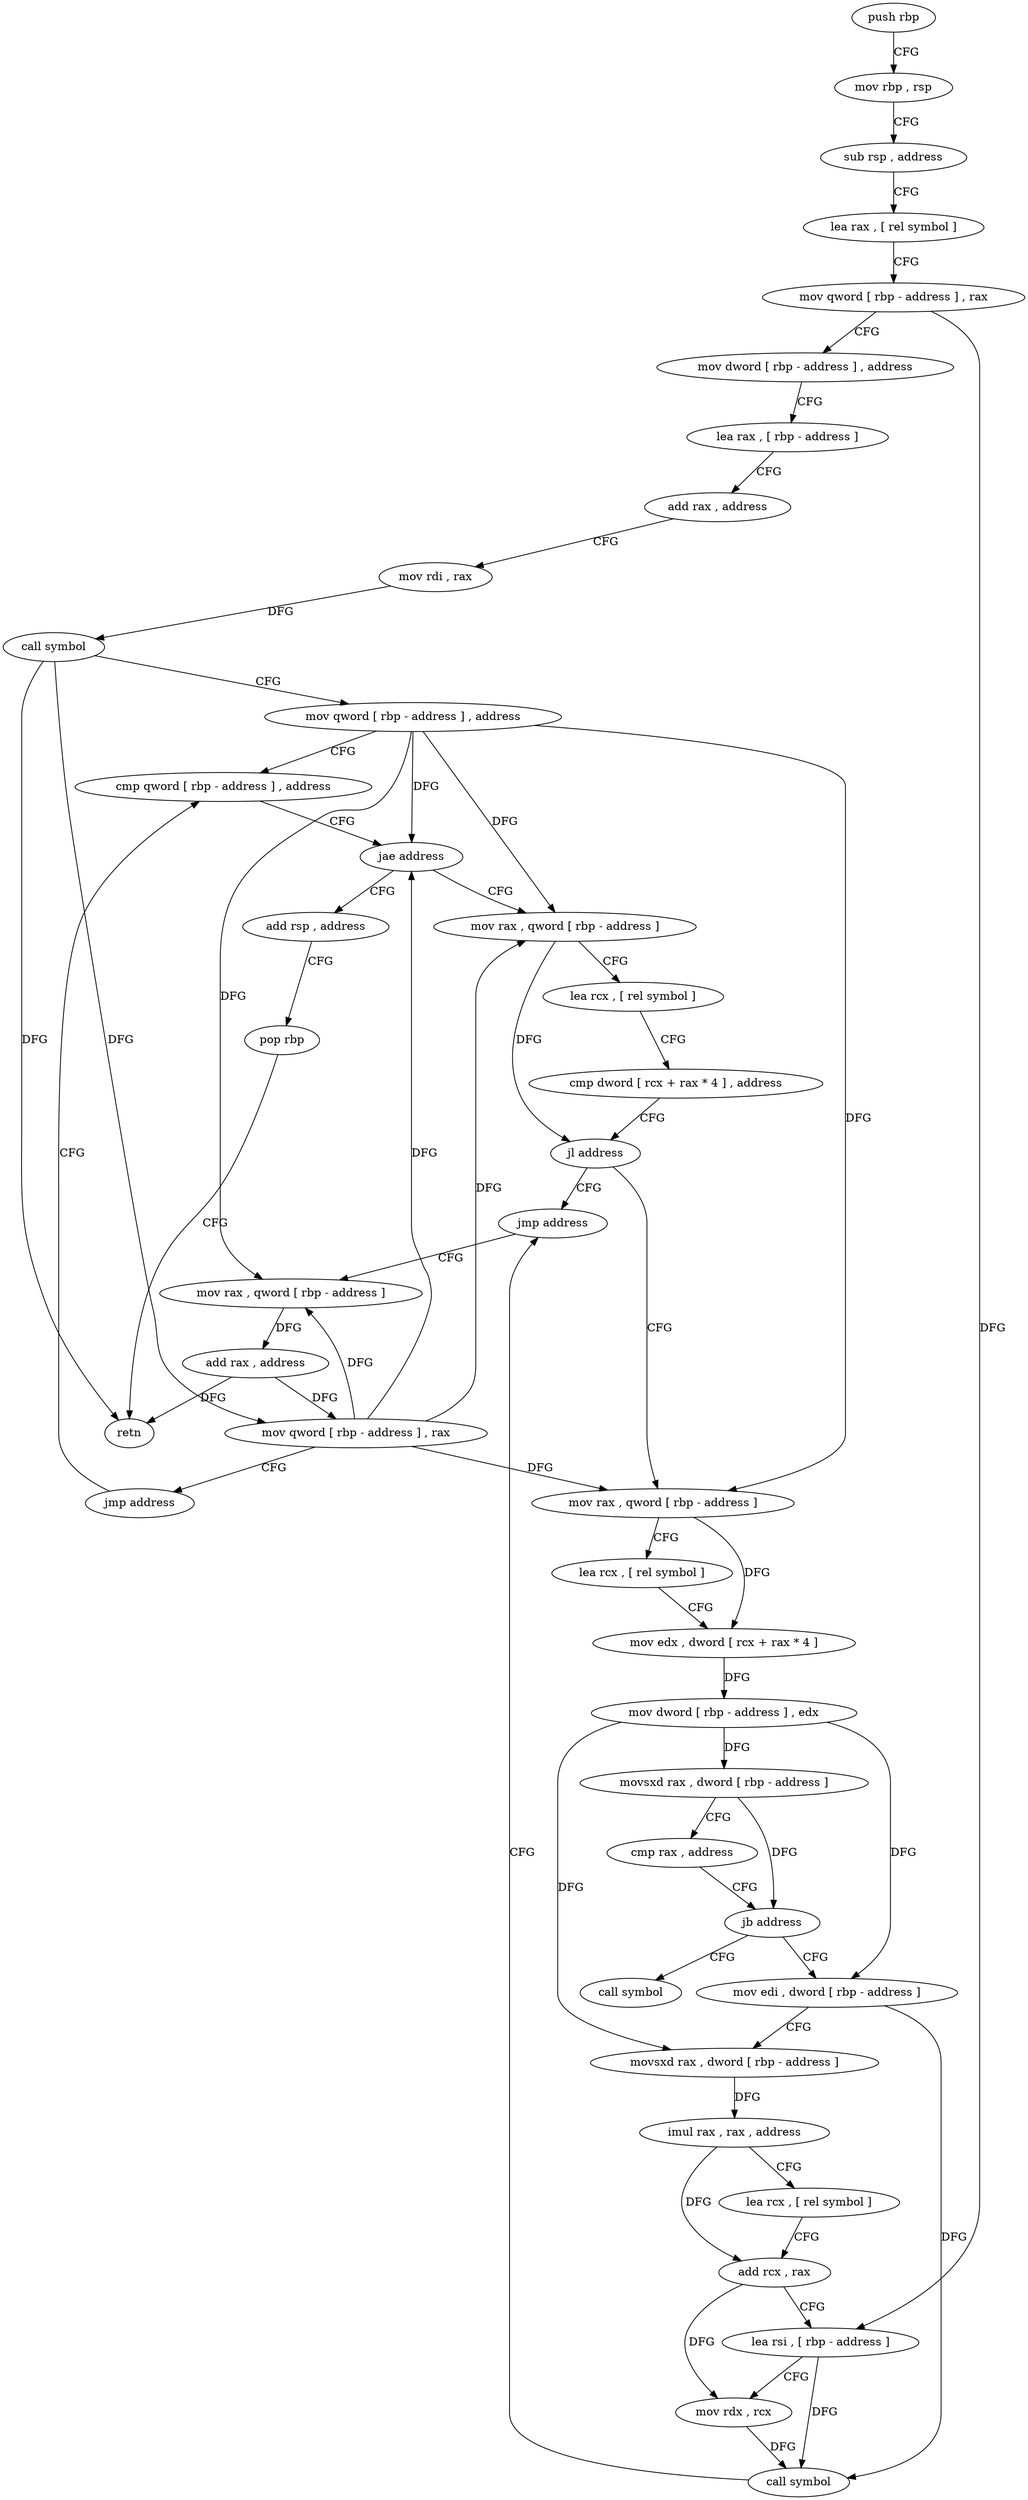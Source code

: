 digraph "func" {
"235840" [label = "push rbp" ]
"235841" [label = "mov rbp , rsp" ]
"235844" [label = "sub rsp , address" ]
"235851" [label = "lea rax , [ rel symbol ]" ]
"235858" [label = "mov qword [ rbp - address ] , rax" ]
"235865" [label = "mov dword [ rbp - address ] , address" ]
"235872" [label = "lea rax , [ rbp - address ]" ]
"235879" [label = "add rax , address" ]
"235885" [label = "mov rdi , rax" ]
"235888" [label = "call symbol" ]
"235893" [label = "mov qword [ rbp - address ] , address" ]
"235901" [label = "cmp qword [ rbp - address ] , address" ]
"236044" [label = "add rsp , address" ]
"236051" [label = "pop rbp" ]
"236052" [label = "retn" ]
"235912" [label = "mov rax , qword [ rbp - address ]" ]
"235916" [label = "lea rcx , [ rel symbol ]" ]
"235923" [label = "cmp dword [ rcx + rax * 4 ] , address" ]
"235927" [label = "jl address" ]
"236020" [label = "jmp address" ]
"235933" [label = "mov rax , qword [ rbp - address ]" ]
"236025" [label = "mov rax , qword [ rbp - address ]" ]
"235937" [label = "lea rcx , [ rel symbol ]" ]
"235944" [label = "mov edx , dword [ rcx + rax * 4 ]" ]
"235947" [label = "mov dword [ rbp - address ] , edx" ]
"235953" [label = "movsxd rax , dword [ rbp - address ]" ]
"235960" [label = "cmp rax , address" ]
"235964" [label = "jb address" ]
"235975" [label = "mov edi , dword [ rbp - address ]" ]
"235970" [label = "call symbol" ]
"236029" [label = "add rax , address" ]
"236035" [label = "mov qword [ rbp - address ] , rax" ]
"236039" [label = "jmp address" ]
"235981" [label = "movsxd rax , dword [ rbp - address ]" ]
"235988" [label = "imul rax , rax , address" ]
"235995" [label = "lea rcx , [ rel symbol ]" ]
"236002" [label = "add rcx , rax" ]
"236005" [label = "lea rsi , [ rbp - address ]" ]
"236012" [label = "mov rdx , rcx" ]
"236015" [label = "call symbol" ]
"235906" [label = "jae address" ]
"235840" -> "235841" [ label = "CFG" ]
"235841" -> "235844" [ label = "CFG" ]
"235844" -> "235851" [ label = "CFG" ]
"235851" -> "235858" [ label = "CFG" ]
"235858" -> "235865" [ label = "CFG" ]
"235858" -> "236005" [ label = "DFG" ]
"235865" -> "235872" [ label = "CFG" ]
"235872" -> "235879" [ label = "CFG" ]
"235879" -> "235885" [ label = "CFG" ]
"235885" -> "235888" [ label = "DFG" ]
"235888" -> "235893" [ label = "CFG" ]
"235888" -> "236052" [ label = "DFG" ]
"235888" -> "236035" [ label = "DFG" ]
"235893" -> "235901" [ label = "CFG" ]
"235893" -> "235906" [ label = "DFG" ]
"235893" -> "235912" [ label = "DFG" ]
"235893" -> "235933" [ label = "DFG" ]
"235893" -> "236025" [ label = "DFG" ]
"235901" -> "235906" [ label = "CFG" ]
"236044" -> "236051" [ label = "CFG" ]
"236051" -> "236052" [ label = "CFG" ]
"235912" -> "235916" [ label = "CFG" ]
"235912" -> "235927" [ label = "DFG" ]
"235916" -> "235923" [ label = "CFG" ]
"235923" -> "235927" [ label = "CFG" ]
"235927" -> "236020" [ label = "CFG" ]
"235927" -> "235933" [ label = "CFG" ]
"236020" -> "236025" [ label = "CFG" ]
"235933" -> "235937" [ label = "CFG" ]
"235933" -> "235944" [ label = "DFG" ]
"236025" -> "236029" [ label = "DFG" ]
"235937" -> "235944" [ label = "CFG" ]
"235944" -> "235947" [ label = "DFG" ]
"235947" -> "235953" [ label = "DFG" ]
"235947" -> "235975" [ label = "DFG" ]
"235947" -> "235981" [ label = "DFG" ]
"235953" -> "235960" [ label = "CFG" ]
"235953" -> "235964" [ label = "DFG" ]
"235960" -> "235964" [ label = "CFG" ]
"235964" -> "235975" [ label = "CFG" ]
"235964" -> "235970" [ label = "CFG" ]
"235975" -> "235981" [ label = "CFG" ]
"235975" -> "236015" [ label = "DFG" ]
"236029" -> "236035" [ label = "DFG" ]
"236029" -> "236052" [ label = "DFG" ]
"236035" -> "236039" [ label = "CFG" ]
"236035" -> "235906" [ label = "DFG" ]
"236035" -> "235912" [ label = "DFG" ]
"236035" -> "235933" [ label = "DFG" ]
"236035" -> "236025" [ label = "DFG" ]
"236039" -> "235901" [ label = "CFG" ]
"235981" -> "235988" [ label = "DFG" ]
"235988" -> "235995" [ label = "CFG" ]
"235988" -> "236002" [ label = "DFG" ]
"235995" -> "236002" [ label = "CFG" ]
"236002" -> "236005" [ label = "CFG" ]
"236002" -> "236012" [ label = "DFG" ]
"236005" -> "236012" [ label = "CFG" ]
"236005" -> "236015" [ label = "DFG" ]
"236012" -> "236015" [ label = "DFG" ]
"236015" -> "236020" [ label = "CFG" ]
"235906" -> "236044" [ label = "CFG" ]
"235906" -> "235912" [ label = "CFG" ]
}
